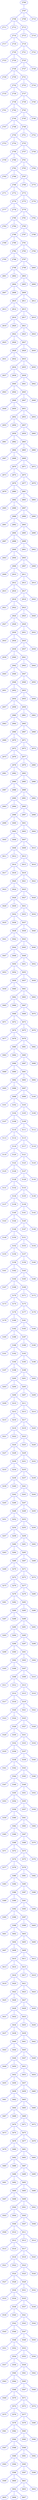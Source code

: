 strict graph "" {
	2706	[color=blue];
	2707	[color=blue];
	2706 -- 2707	[color=blue];
	2708	[color=blue];
	2707 -- 2708	[color=blue];
	2709	[color=blue];
	2707 -- 2709	[color=blue];
	2710	[color=blue];
	2707 -- 2710	[color=blue];
	2711	[color=blue];
	2708 -- 2711	[color=blue];
	2712	[color=blue];
	2708 -- 2712	[color=blue];
	2713	[color=blue];
	2708 -- 2713	[color=blue];
	2714	[color=blue];
	2713 -- 2714	[color=blue];
	2715	[color=blue];
	2713 -- 2715	[color=blue];
	2716	[color=blue];
	2713 -- 2716	[color=blue];
	2717	[color=blue];
	2714 -- 2717	[color=blue];
	2718	[color=blue];
	2714 -- 2718	[color=blue];
	2719	[color=blue];
	2714 -- 2719	[color=blue];
	2720	[color=blue];
	2719 -- 2720	[color=blue];
	2721	[color=blue];
	2719 -- 2721	[color=blue];
	2722	[color=blue];
	2719 -- 2722	[color=blue];
	2723	[color=blue];
	2720 -- 2723	[color=blue];
	2724	[color=blue];
	2720 -- 2724	[color=blue];
	2725	[color=blue];
	2720 -- 2725	[color=blue];
	2726	[color=blue];
	2725 -- 2726	[color=blue];
	2727	[color=blue];
	2725 -- 2727	[color=blue];
	2728	[color=blue];
	2725 -- 2728	[color=blue];
	2729	[color=blue];
	2726 -- 2729	[color=blue];
	2730	[color=blue];
	2726 -- 2730	[color=blue];
	2731	[color=blue];
	2726 -- 2731	[color=blue];
	2732	[color=blue];
	2731 -- 2732	[color=blue];
	2733	[color=blue];
	2731 -- 2733	[color=blue];
	2734	[color=blue];
	2731 -- 2734	[color=blue];
	2735	[color=blue];
	2732 -- 2735	[color=blue];
	2736	[color=blue];
	2732 -- 2736	[color=blue];
	2737	[color=blue];
	2732 -- 2737	[color=blue];
	2738	[color=blue];
	2737 -- 2738	[color=blue];
	2739	[color=blue];
	2737 -- 2739	[color=blue];
	2740	[color=blue];
	2737 -- 2740	[color=blue];
	2741	[color=blue];
	2738 -- 2741	[color=blue];
	2742	[color=blue];
	2738 -- 2742	[color=blue];
	2743	[color=blue];
	2738 -- 2743	[color=blue];
	2744	[color=blue];
	2743 -- 2744	[color=blue];
	2745	[color=blue];
	2743 -- 2745	[color=blue];
	2746	[color=blue];
	2743 -- 2746	[color=blue];
	2747	[color=blue];
	2744 -- 2747	[color=blue];
	2748	[color=blue];
	2744 -- 2748	[color=blue];
	2749	[color=blue];
	2744 -- 2749	[color=blue];
	2750	[color=blue];
	2749 -- 2750	[color=blue];
	2751	[color=blue];
	2749 -- 2751	[color=blue];
	2752	[color=blue];
	2749 -- 2752	[color=blue];
	2753	[color=blue];
	2750 -- 2753	[color=blue];
	2754	[color=blue];
	2750 -- 2754	[color=blue];
	2755	[color=blue];
	2750 -- 2755	[color=blue];
	2756	[color=blue];
	2755 -- 2756	[color=blue];
	2757	[color=blue];
	2755 -- 2757	[color=blue];
	2758	[color=blue];
	2755 -- 2758	[color=blue];
	2759	[color=blue];
	2756 -- 2759	[color=blue];
	2760	[color=blue];
	2756 -- 2760	[color=blue];
	2761	[color=blue];
	2756 -- 2761	[color=blue];
	2762	[color=blue];
	2761 -- 2762	[color=blue];
	2763	[color=blue];
	2761 -- 2763	[color=blue];
	2764	[color=blue];
	2761 -- 2764	[color=blue];
	2765	[color=blue];
	2762 -- 2765	[color=blue];
	2766	[color=blue];
	2762 -- 2766	[color=blue];
	2767	[color=blue];
	2762 -- 2767	[color=blue];
	2768	[color=blue];
	2767 -- 2768	[color=blue];
	2769	[color=blue];
	2767 -- 2769	[color=blue];
	2770	[color=blue];
	2767 -- 2770	[color=blue];
	2771	[color=blue];
	2768 -- 2771	[color=blue];
	2772	[color=blue];
	2768 -- 2772	[color=blue];
	2773	[color=blue];
	2768 -- 2773	[color=blue];
	2774	[color=blue];
	2773 -- 2774	[color=blue];
	2775	[color=blue];
	2773 -- 2775	[color=blue];
	2776	[color=blue];
	2773 -- 2776	[color=blue];
	2777	[color=blue];
	2774 -- 2777	[color=blue];
	2778	[color=blue];
	2774 -- 2778	[color=blue];
	2779	[color=blue];
	2774 -- 2779	[color=blue];
	2780	[color=blue];
	2779 -- 2780	[color=blue];
	2781	[color=blue];
	2779 -- 2781	[color=blue];
	2782	[color=blue];
	2779 -- 2782	[color=blue];
	2783	[color=blue];
	2780 -- 2783	[color=blue];
	2784	[color=blue];
	2780 -- 2784	[color=blue];
	2785	[color=blue];
	2780 -- 2785	[color=blue];
	2786	[color=blue];
	2785 -- 2786	[color=blue];
	2787	[color=blue];
	2785 -- 2787	[color=blue];
	2788	[color=blue];
	2785 -- 2788	[color=blue];
	2789	[color=blue];
	2786 -- 2789	[color=blue];
	2790	[color=blue];
	2786 -- 2790	[color=blue];
	2791	[color=blue];
	2786 -- 2791	[color=blue];
	2792	[color=blue];
	2791 -- 2792	[color=blue];
	2793	[color=blue];
	2791 -- 2793	[color=blue];
	2794	[color=blue];
	2791 -- 2794	[color=blue];
	2795	[color=blue];
	2792 -- 2795	[color=blue];
	2796	[color=blue];
	2792 -- 2796	[color=blue];
	2797	[color=blue];
	2792 -- 2797	[color=blue];
	2798	[color=blue];
	2797 -- 2798	[color=blue];
	2799	[color=blue];
	2797 -- 2799	[color=blue];
	2800	[color=blue];
	2797 -- 2800	[color=blue];
	2801	[color=blue];
	2798 -- 2801	[color=blue];
	2802	[color=blue];
	2798 -- 2802	[color=blue];
	2803	[color=blue];
	2798 -- 2803	[color=blue];
	2804	[color=blue];
	2803 -- 2804	[color=blue];
	2805	[color=blue];
	2803 -- 2805	[color=blue];
	2806	[color=blue];
	2803 -- 2806	[color=blue];
	2807	[color=blue];
	2804 -- 2807	[color=blue];
	2808	[color=blue];
	2804 -- 2808	[color=blue];
	2809	[color=blue];
	2804 -- 2809	[color=blue];
	2810	[color=blue];
	2809 -- 2810	[color=blue];
	2811	[color=blue];
	2809 -- 2811	[color=blue];
	2812	[color=blue];
	2809 -- 2812	[color=blue];
	2813	[color=blue];
	2810 -- 2813	[color=blue];
	2814	[color=blue];
	2810 -- 2814	[color=blue];
	2815	[color=blue];
	2810 -- 2815	[color=blue];
	2816	[color=blue];
	2815 -- 2816	[color=blue];
	2817	[color=blue];
	2815 -- 2817	[color=blue];
	2818	[color=blue];
	2815 -- 2818	[color=blue];
	2819	[color=blue];
	2816 -- 2819	[color=blue];
	2820	[color=blue];
	2816 -- 2820	[color=blue];
	2821	[color=blue];
	2816 -- 2821	[color=blue];
	2822	[color=blue];
	2821 -- 2822	[color=blue];
	2823	[color=blue];
	2821 -- 2823	[color=blue];
	2824	[color=blue];
	2821 -- 2824	[color=blue];
	2825	[color=blue];
	2822 -- 2825	[color=blue];
	2826	[color=blue];
	2822 -- 2826	[color=blue];
	2827	[color=blue];
	2822 -- 2827	[color=blue];
	2828	[color=blue];
	2827 -- 2828	[color=blue];
	2829	[color=blue];
	2827 -- 2829	[color=blue];
	2830	[color=blue];
	2827 -- 2830	[color=blue];
	2831	[color=blue];
	2828 -- 2831	[color=blue];
	2832	[color=blue];
	2828 -- 2832	[color=blue];
	2833	[color=blue];
	2828 -- 2833	[color=blue];
	2834	[color=blue];
	2833 -- 2834	[color=blue];
	2835	[color=blue];
	2833 -- 2835	[color=blue];
	2836	[color=blue];
	2833 -- 2836	[color=blue];
	2837	[color=blue];
	2834 -- 2837	[color=blue];
	2838	[color=blue];
	2834 -- 2838	[color=blue];
	2839	[color=blue];
	2834 -- 2839	[color=blue];
	2840	[color=blue];
	2839 -- 2840	[color=blue];
	2841	[color=blue];
	2839 -- 2841	[color=blue];
	2842	[color=blue];
	2839 -- 2842	[color=blue];
	2843	[color=blue];
	2840 -- 2843	[color=blue];
	2844	[color=blue];
	2840 -- 2844	[color=blue];
	2845	[color=blue];
	2840 -- 2845	[color=blue];
	2846	[color=blue];
	2845 -- 2846	[color=blue];
	2847	[color=blue];
	2845 -- 2847	[color=blue];
	2848	[color=blue];
	2845 -- 2848	[color=blue];
	2849	[color=blue];
	2846 -- 2849	[color=blue];
	2850	[color=blue];
	2846 -- 2850	[color=blue];
	2851	[color=blue];
	2846 -- 2851	[color=blue];
	2852	[color=blue];
	2851 -- 2852	[color=blue];
	2853	[color=blue];
	2851 -- 2853	[color=blue];
	2854	[color=blue];
	2851 -- 2854	[color=blue];
	2855	[color=blue];
	2852 -- 2855	[color=blue];
	2856	[color=blue];
	2852 -- 2856	[color=blue];
	2857	[color=blue];
	2852 -- 2857	[color=blue];
	2858	[color=blue];
	2857 -- 2858	[color=blue];
	2859	[color=blue];
	2857 -- 2859	[color=blue];
	2860	[color=blue];
	2857 -- 2860	[color=blue];
	2861	[color=blue];
	2858 -- 2861	[color=blue];
	2862	[color=blue];
	2858 -- 2862	[color=blue];
	2863	[color=blue];
	2858 -- 2863	[color=blue];
	2864	[color=blue];
	2863 -- 2864	[color=blue];
	2865	[color=blue];
	2863 -- 2865	[color=blue];
	2866	[color=blue];
	2863 -- 2866	[color=blue];
	2867	[color=blue];
	2864 -- 2867	[color=blue];
	2868	[color=blue];
	2864 -- 2868	[color=blue];
	2869	[color=blue];
	2864 -- 2869	[color=blue];
	2870	[color=blue];
	2869 -- 2870	[color=blue];
	2871	[color=blue];
	2869 -- 2871	[color=blue];
	2872	[color=blue];
	2869 -- 2872	[color=blue];
	2873	[color=blue];
	2870 -- 2873	[color=blue];
	2874	[color=blue];
	2870 -- 2874	[color=blue];
	2875	[color=blue];
	2870 -- 2875	[color=blue];
	2876	[color=blue];
	2875 -- 2876	[color=blue];
	2877	[color=blue];
	2875 -- 2877	[color=blue];
	2878	[color=blue];
	2875 -- 2878	[color=blue];
	2879	[color=blue];
	2876 -- 2879	[color=blue];
	2880	[color=blue];
	2876 -- 2880	[color=blue];
	2881	[color=blue];
	2876 -- 2881	[color=blue];
	2882	[color=blue];
	2881 -- 2882	[color=blue];
	2883	[color=blue];
	2881 -- 2883	[color=blue];
	2884	[color=blue];
	2881 -- 2884	[color=blue];
	2885	[color=blue];
	2882 -- 2885	[color=blue];
	2886	[color=blue];
	2882 -- 2886	[color=blue];
	2887	[color=blue];
	2882 -- 2887	[color=blue];
	2888	[color=blue];
	2887 -- 2888	[color=blue];
	2889	[color=blue];
	2887 -- 2889	[color=blue];
	2890	[color=blue];
	2887 -- 2890	[color=blue];
	2891	[color=blue];
	2888 -- 2891	[color=blue];
	2892	[color=blue];
	2888 -- 2892	[color=blue];
	2893	[color=blue];
	2888 -- 2893	[color=blue];
	2894	[color=blue];
	2893 -- 2894	[color=blue];
	2895	[color=blue];
	2893 -- 2895	[color=blue];
	2896	[color=blue];
	2893 -- 2896	[color=blue];
	2897	[color=blue];
	2894 -- 2897	[color=blue];
	2898	[color=blue];
	2894 -- 2898	[color=blue];
	2899	[color=blue];
	2894 -- 2899	[color=blue];
	2900	[color=blue];
	2899 -- 2900	[color=blue];
	2901	[color=blue];
	2899 -- 2901	[color=blue];
	2902	[color=blue];
	2899 -- 2902	[color=blue];
	2903	[color=blue];
	2900 -- 2903	[color=blue];
	2904	[color=blue];
	2900 -- 2904	[color=blue];
	2905	[color=blue];
	2900 -- 2905	[color=blue];
	2906	[color=blue];
	2905 -- 2906	[color=blue];
	2907	[color=blue];
	2905 -- 2907	[color=blue];
	2908	[color=blue];
	2905 -- 2908	[color=blue];
	2909	[color=blue];
	2906 -- 2909	[color=blue];
	2910	[color=blue];
	2906 -- 2910	[color=blue];
	2911	[color=blue];
	2906 -- 2911	[color=blue];
	2912	[color=blue];
	2911 -- 2912	[color=blue];
	2913	[color=blue];
	2911 -- 2913	[color=blue];
	2914	[color=blue];
	2911 -- 2914	[color=blue];
	2915	[color=blue];
	2912 -- 2915	[color=blue];
	2916	[color=blue];
	2912 -- 2916	[color=blue];
	2917	[color=blue];
	2912 -- 2917	[color=blue];
	2918	[color=blue];
	2917 -- 2918	[color=blue];
	2919	[color=blue];
	2917 -- 2919	[color=blue];
	2920	[color=blue];
	2917 -- 2920	[color=blue];
	2921	[color=blue];
	2918 -- 2921	[color=blue];
	2922	[color=blue];
	2918 -- 2922	[color=blue];
	2923	[color=blue];
	2918 -- 2923	[color=blue];
	2924	[color=blue];
	2923 -- 2924	[color=blue];
	2925	[color=blue];
	2923 -- 2925	[color=blue];
	2926	[color=blue];
	2923 -- 2926	[color=blue];
	2927	[color=blue];
	2924 -- 2927	[color=blue];
	2928	[color=blue];
	2924 -- 2928	[color=blue];
	2929	[color=blue];
	2924 -- 2929	[color=blue];
	2930	[color=blue];
	2929 -- 2930	[color=blue];
	2931	[color=blue];
	2929 -- 2931	[color=blue];
	2932	[color=blue];
	2929 -- 2932	[color=blue];
	2933	[color=blue];
	2930 -- 2933	[color=blue];
	2934	[color=blue];
	2930 -- 2934	[color=blue];
	2935	[color=blue];
	2930 -- 2935	[color=blue];
	2936	[color=blue];
	2935 -- 2936	[color=blue];
	2937	[color=blue];
	2935 -- 2937	[color=blue];
	2938	[color=blue];
	2935 -- 2938	[color=blue];
	2939	[color=blue];
	2936 -- 2939	[color=blue];
	2940	[color=blue];
	2936 -- 2940	[color=blue];
	2941	[color=blue];
	2936 -- 2941	[color=blue];
	2942	[color=blue];
	2941 -- 2942	[color=blue];
	2943	[color=blue];
	2941 -- 2943	[color=blue];
	2944	[color=blue];
	2941 -- 2944	[color=blue];
	2945	[color=blue];
	2942 -- 2945	[color=blue];
	2946	[color=blue];
	2942 -- 2946	[color=blue];
	2947	[color=blue];
	2942 -- 2947	[color=blue];
	2948	[color=blue];
	2947 -- 2948	[color=blue];
	2949	[color=blue];
	2947 -- 2949	[color=blue];
	2950	[color=blue];
	2947 -- 2950	[color=blue];
	2951	[color=blue];
	2948 -- 2951	[color=blue];
	2952	[color=blue];
	2948 -- 2952	[color=blue];
	2953	[color=blue];
	2948 -- 2953	[color=blue];
	2954	[color=blue];
	2953 -- 2954	[color=blue];
	2955	[color=blue];
	2953 -- 2955	[color=blue];
	2956	[color=blue];
	2953 -- 2956	[color=blue];
	2957	[color=blue];
	2954 -- 2957	[color=blue];
	2958	[color=blue];
	2954 -- 2958	[color=blue];
	2959	[color=blue];
	2954 -- 2959	[color=blue];
	2960	[color=blue];
	2959 -- 2960	[color=blue];
	2961	[color=blue];
	2959 -- 2961	[color=blue];
	2962	[color=blue];
	2959 -- 2962	[color=blue];
	2963	[color=blue];
	2960 -- 2963	[color=blue];
	2964	[color=blue];
	2960 -- 2964	[color=blue];
	2965	[color=blue];
	2960 -- 2965	[color=blue];
	2966	[color=blue];
	2965 -- 2966	[color=blue];
	2967	[color=blue];
	2965 -- 2967	[color=blue];
	2968	[color=blue];
	2965 -- 2968	[color=blue];
	2969	[color=blue];
	2966 -- 2969	[color=blue];
	2970	[color=blue];
	2966 -- 2970	[color=blue];
	2971	[color=blue];
	2966 -- 2971	[color=blue];
	2972	[color=blue];
	2971 -- 2972	[color=blue];
	2973	[color=blue];
	2971 -- 2973	[color=blue];
	2974	[color=blue];
	2971 -- 2974	[color=blue];
	2975	[color=blue];
	2972 -- 2975	[color=blue];
	2976	[color=blue];
	2972 -- 2976	[color=blue];
	2977	[color=blue];
	2972 -- 2977	[color=blue];
	2978	[color=blue];
	2977 -- 2978	[color=blue];
	2979	[color=blue];
	2977 -- 2979	[color=blue];
	2980	[color=blue];
	2977 -- 2980	[color=blue];
	2981	[color=blue];
	2978 -- 2981	[color=blue];
	2982	[color=blue];
	2978 -- 2982	[color=blue];
	2983	[color=blue];
	2978 -- 2983	[color=blue];
	2984	[color=blue];
	2983 -- 2984	[color=blue];
	2985	[color=blue];
	2983 -- 2985	[color=blue];
	2986	[color=blue];
	2983 -- 2986	[color=blue];
	2987	[color=blue];
	2984 -- 2987	[color=blue];
	2988	[color=blue];
	2984 -- 2988	[color=blue];
	2989	[color=blue];
	2984 -- 2989	[color=blue];
	2990	[color=blue];
	2989 -- 2990	[color=blue];
	2991	[color=blue];
	2989 -- 2991	[color=blue];
	2992	[color=blue];
	2989 -- 2992	[color=blue];
	2993	[color=blue];
	2990 -- 2993	[color=blue];
	2994	[color=blue];
	2990 -- 2994	[color=blue];
	2995	[color=blue];
	2990 -- 2995	[color=blue];
	2996	[color=blue];
	2995 -- 2996	[color=blue];
	2997	[color=blue];
	2995 -- 2997	[color=blue];
	2998	[color=blue];
	2995 -- 2998	[color=blue];
	2999	[color=blue];
	2996 -- 2999	[color=blue];
	3000	[color=blue];
	2996 -- 3000	[color=blue];
	3001	[color=blue];
	2996 -- 3001	[color=blue];
	3002	[color=blue];
	3001 -- 3002	[color=blue];
	3003	[color=blue];
	3001 -- 3003	[color=blue];
	3004	[color=blue];
	3001 -- 3004	[color=blue];
	3005	[color=blue];
	3002 -- 3005	[color=blue];
	3006	[color=blue];
	3002 -- 3006	[color=blue];
	3007	[color=blue];
	3002 -- 3007	[color=blue];
	3008	[color=blue];
	3007 -- 3008	[color=blue];
	3009	[color=blue];
	3007 -- 3009	[color=blue];
	3010	[color=blue];
	3007 -- 3010	[color=blue];
	3011	[color=blue];
	3008 -- 3011	[color=blue];
	3012	[color=blue];
	3008 -- 3012	[color=blue];
	3013	[color=blue];
	3008 -- 3013	[color=blue];
	3014	[color=blue];
	3013 -- 3014	[color=blue];
	3015	[color=blue];
	3013 -- 3015	[color=blue];
	3016	[color=blue];
	3013 -- 3016	[color=blue];
	3017	[color=blue];
	3014 -- 3017	[color=blue];
	3018	[color=blue];
	3014 -- 3018	[color=blue];
	3019	[color=blue];
	3014 -- 3019	[color=blue];
	3020	[color=blue];
	3019 -- 3020	[color=blue];
	3021	[color=blue];
	3019 -- 3021	[color=blue];
	3022	[color=blue];
	3019 -- 3022	[color=blue];
	3023	[color=blue];
	3020 -- 3023	[color=blue];
	3024	[color=blue];
	3020 -- 3024	[color=blue];
	3025	[color=blue];
	3020 -- 3025	[color=blue];
	3026	[color=blue];
	3025 -- 3026	[color=blue];
	3027	[color=blue];
	3025 -- 3027	[color=blue];
	3028	[color=blue];
	3025 -- 3028	[color=blue];
	3029	[color=blue];
	3026 -- 3029	[color=blue];
	3030	[color=blue];
	3026 -- 3030	[color=blue];
	3031	[color=blue];
	3026 -- 3031	[color=blue];
	3032	[color=blue];
	3031 -- 3032	[color=blue];
	3033	[color=blue];
	3031 -- 3033	[color=blue];
	3034	[color=blue];
	3031 -- 3034	[color=blue];
	3035	[color=blue];
	3032 -- 3035	[color=blue];
	3036	[color=blue];
	3032 -- 3036	[color=blue];
	3037	[color=blue];
	3032 -- 3037	[color=blue];
	3038	[color=blue];
	3037 -- 3038	[color=blue];
	3039	[color=blue];
	3037 -- 3039	[color=blue];
	3040	[color=blue];
	3037 -- 3040	[color=blue];
	3041	[color=blue];
	3038 -- 3041	[color=blue];
	3042	[color=blue];
	3038 -- 3042	[color=blue];
	3043	[color=blue];
	3038 -- 3043	[color=blue];
	3044	[color=blue];
	3043 -- 3044	[color=blue];
	3045	[color=blue];
	3043 -- 3045	[color=blue];
	3046	[color=blue];
	3043 -- 3046	[color=blue];
	3047	[color=blue];
	3044 -- 3047	[color=blue];
	3048	[color=blue];
	3044 -- 3048	[color=blue];
	3049	[color=blue];
	3044 -- 3049	[color=blue];
	3050	[color=blue];
	3049 -- 3050	[color=blue];
	3051	[color=blue];
	3049 -- 3051	[color=blue];
	3052	[color=blue];
	3049 -- 3052	[color=blue];
	3053	[color=blue];
	3050 -- 3053	[color=blue];
	3054	[color=blue];
	3050 -- 3054	[color=blue];
	3055	[color=blue];
	3050 -- 3055	[color=blue];
	3056	[color=blue];
	3055 -- 3056	[color=blue];
	3057	[color=blue];
	3055 -- 3057	[color=blue];
	3058	[color=blue];
	3055 -- 3058	[color=blue];
	3059	[color=blue];
	3056 -- 3059	[color=blue];
	3060	[color=blue];
	3056 -- 3060	[color=blue];
	3061	[color=blue];
	3056 -- 3061	[color=blue];
	3062	[color=blue];
	3061 -- 3062	[color=blue];
	3063	[color=blue];
	3061 -- 3063	[color=blue];
	3064	[color=blue];
	3061 -- 3064	[color=blue];
	3065	[color=blue];
	3062 -- 3065	[color=blue];
	3066	[color=blue];
	3062 -- 3066	[color=blue];
	3067	[color=blue];
	3062 -- 3067	[color=blue];
	3068	[color=blue];
	3067 -- 3068	[color=blue];
	3069	[color=blue];
	3067 -- 3069	[color=blue];
	3070	[color=blue];
	3067 -- 3070	[color=blue];
	3071	[color=blue];
	3068 -- 3071	[color=blue];
	3072	[color=blue];
	3068 -- 3072	[color=blue];
	3073	[color=blue];
	3068 -- 3073	[color=blue];
	3074	[color=blue];
	3073 -- 3074	[color=blue];
	3075	[color=blue];
	3073 -- 3075	[color=blue];
	3076	[color=blue];
	3073 -- 3076	[color=blue];
	3077	[color=blue];
	3074 -- 3077	[color=blue];
	3078	[color=blue];
	3074 -- 3078	[color=blue];
	3079	[color=blue];
	3074 -- 3079	[color=blue];
	3080	[color=blue];
	3079 -- 3080	[color=blue];
	3081	[color=blue];
	3079 -- 3081	[color=blue];
	3082	[color=blue];
	3079 -- 3082	[color=blue];
	3083	[color=blue];
	3080 -- 3083	[color=blue];
	3084	[color=blue];
	3080 -- 3084	[color=blue];
	3085	[color=blue];
	3080 -- 3085	[color=blue];
	3086	[color=blue];
	3085 -- 3086	[color=blue];
	3087	[color=blue];
	3085 -- 3087	[color=blue];
	3088	[color=blue];
	3085 -- 3088	[color=blue];
	3089	[color=blue];
	3086 -- 3089	[color=blue];
	3090	[color=blue];
	3086 -- 3090	[color=blue];
	3091	[color=blue];
	3086 -- 3091	[color=blue];
	3092	[color=blue];
	3091 -- 3092	[color=blue];
	3093	[color=blue];
	3091 -- 3093	[color=blue];
	3094	[color=blue];
	3091 -- 3094	[color=blue];
	3095	[color=blue];
	3092 -- 3095	[color=blue];
	3096	[color=blue];
	3092 -- 3096	[color=blue];
	3097	[color=blue];
	3092 -- 3097	[color=blue];
	3098	[color=blue];
	3097 -- 3098	[color=blue];
	3099	[color=blue];
	3097 -- 3099	[color=blue];
	3100	[color=blue];
	3097 -- 3100	[color=blue];
	3101	[color=blue];
	3098 -- 3101	[color=blue];
	3102	[color=blue];
	3098 -- 3102	[color=blue];
	3103	[color=blue];
	3098 -- 3103	[color=blue];
	3104	[color=blue];
	3103 -- 3104	[color=blue];
	3105	[color=blue];
	3103 -- 3105	[color=blue];
	3106	[color=blue];
	3103 -- 3106	[color=blue];
	3107	[color=blue];
	3104 -- 3107	[color=blue];
	3108	[color=blue];
	3104 -- 3108	[color=blue];
	3109	[color=blue];
	3104 -- 3109	[color=blue];
	3110	[color=blue];
	3109 -- 3110	[color=blue];
	3111	[color=blue];
	3109 -- 3111	[color=blue];
	3112	[color=blue];
	3109 -- 3112	[color=blue];
	3113	[color=blue];
	3110 -- 3113	[color=blue];
	3114	[color=blue];
	3110 -- 3114	[color=blue];
	3115	[color=blue];
	3110 -- 3115	[color=blue];
	3116	[color=blue];
	3115 -- 3116	[color=blue];
	3117	[color=blue];
	3115 -- 3117	[color=blue];
	3118	[color=blue];
	3115 -- 3118	[color=blue];
	3119	[color=blue];
	3116 -- 3119	[color=blue];
	3120	[color=blue];
	3116 -- 3120	[color=blue];
	3121	[color=blue];
	3116 -- 3121	[color=blue];
	3122	[color=blue];
	3121 -- 3122	[color=blue];
	3123	[color=blue];
	3121 -- 3123	[color=blue];
	3124	[color=blue];
	3121 -- 3124	[color=blue];
	3125	[color=blue];
	3122 -- 3125	[color=blue];
	3126	[color=blue];
	3122 -- 3126	[color=blue];
	3127	[color=blue];
	3122 -- 3127	[color=blue];
	3128	[color=blue];
	3127 -- 3128	[color=blue];
	3129	[color=blue];
	3127 -- 3129	[color=blue];
	3130	[color=blue];
	3127 -- 3130	[color=blue];
	3131	[color=blue];
	3128 -- 3131	[color=blue];
	3132	[color=blue];
	3128 -- 3132	[color=blue];
	3133	[color=blue];
	3128 -- 3133	[color=blue];
	3134	[color=blue];
	3133 -- 3134	[color=blue];
	3135	[color=blue];
	3133 -- 3135	[color=blue];
	3136	[color=blue];
	3133 -- 3136	[color=blue];
	3137	[color=blue];
	3134 -- 3137	[color=blue];
	3138	[color=blue];
	3134 -- 3138	[color=blue];
	3139	[color=blue];
	3134 -- 3139	[color=blue];
	3140	[color=blue];
	3139 -- 3140	[color=blue];
	3141	[color=blue];
	3139 -- 3141	[color=blue];
	3142	[color=blue];
	3139 -- 3142	[color=blue];
	3143	[color=blue];
	3140 -- 3143	[color=blue];
	3144	[color=blue];
	3140 -- 3144	[color=blue];
	3145	[color=blue];
	3140 -- 3145	[color=blue];
	3146	[color=blue];
	3145 -- 3146	[color=blue];
	3147	[color=blue];
	3145 -- 3147	[color=blue];
	3148	[color=blue];
	3145 -- 3148	[color=blue];
	3149	[color=blue];
	3146 -- 3149	[color=blue];
	3150	[color=blue];
	3146 -- 3150	[color=blue];
	3151	[color=blue];
	3146 -- 3151	[color=blue];
	3152	[color=blue];
	3151 -- 3152	[color=blue];
	3153	[color=blue];
	3151 -- 3153	[color=blue];
	3154	[color=blue];
	3151 -- 3154	[color=blue];
	3155	[color=blue];
	3152 -- 3155	[color=blue];
	3156	[color=blue];
	3152 -- 3156	[color=blue];
	3157	[color=blue];
	3152 -- 3157	[color=blue];
	3158	[color=blue];
	3157 -- 3158	[color=blue];
	3159	[color=blue];
	3157 -- 3159	[color=blue];
	3160	[color=blue];
	3157 -- 3160	[color=blue];
	3161	[color=blue];
	3158 -- 3161	[color=blue];
	3162	[color=blue];
	3158 -- 3162	[color=blue];
	3163	[color=blue];
	3158 -- 3163	[color=blue];
	3164	[color=blue];
	3163 -- 3164	[color=blue];
	3165	[color=blue];
	3163 -- 3165	[color=blue];
	3166	[color=blue];
	3163 -- 3166	[color=blue];
	3167	[color=blue];
	3164 -- 3167	[color=blue];
	3168	[color=blue];
	3164 -- 3168	[color=blue];
	3169	[color=blue];
	3164 -- 3169	[color=blue];
	3170	[color=blue];
	3169 -- 3170	[color=blue];
	3171	[color=blue];
	3169 -- 3171	[color=blue];
	3172	[color=blue];
	3169 -- 3172	[color=blue];
	3173	[color=blue];
	3170 -- 3173	[color=blue];
	3174	[color=blue];
	3170 -- 3174	[color=blue];
	3175	[color=blue];
	3170 -- 3175	[color=blue];
	3176	[color=blue];
	3175 -- 3176	[color=blue];
	3177	[color=blue];
	3175 -- 3177	[color=blue];
	3178	[color=blue];
	3175 -- 3178	[color=blue];
	3179	[color=blue];
	3176 -- 3179	[color=blue];
	3180	[color=blue];
	3176 -- 3180	[color=blue];
	3181	[color=blue];
	3176 -- 3181	[color=blue];
	3182	[color=blue];
	3181 -- 3182	[color=blue];
	3183	[color=blue];
	3181 -- 3183	[color=blue];
	3184	[color=blue];
	3181 -- 3184	[color=blue];
	3185	[color=blue];
	3182 -- 3185	[color=blue];
	3186	[color=blue];
	3182 -- 3186	[color=blue];
	3187	[color=blue];
	3182 -- 3187	[color=blue];
	3188	[color=blue];
	3187 -- 3188	[color=blue];
	3189	[color=blue];
	3187 -- 3189	[color=blue];
	3190	[color=blue];
	3187 -- 3190	[color=blue];
	3191	[color=blue];
	3188 -- 3191	[color=blue];
	3192	[color=blue];
	3188 -- 3192	[color=blue];
	3193	[color=blue];
	3188 -- 3193	[color=blue];
	3194	[color=blue];
	3193 -- 3194	[color=blue];
	3195	[color=blue];
	3193 -- 3195	[color=blue];
	3196	[color=blue];
	3193 -- 3196	[color=blue];
	3197	[color=blue];
	3194 -- 3197	[color=blue];
	3198	[color=blue];
	3194 -- 3198	[color=blue];
	3199	[color=blue];
	3194 -- 3199	[color=blue];
	3200	[color=blue];
	3199 -- 3200	[color=blue];
	3201	[color=blue];
	3199 -- 3201	[color=blue];
	3202	[color=blue];
	3199 -- 3202	[color=blue];
	3203	[color=blue];
	3200 -- 3203	[color=blue];
	3204	[color=blue];
	3200 -- 3204	[color=blue];
	3205	[color=blue];
	3200 -- 3205	[color=blue];
	3206	[color=blue];
	3205 -- 3206	[color=blue];
	3207	[color=blue];
	3205 -- 3207	[color=blue];
	3208	[color=blue];
	3205 -- 3208	[color=blue];
	3209	[color=blue];
	3206 -- 3209	[color=blue];
	3210	[color=blue];
	3206 -- 3210	[color=blue];
	3211	[color=blue];
	3206 -- 3211	[color=blue];
	3212	[color=blue];
	3211 -- 3212	[color=blue];
	3213	[color=blue];
	3211 -- 3213	[color=blue];
	3214	[color=blue];
	3211 -- 3214	[color=blue];
	3215	[color=blue];
	3212 -- 3215	[color=blue];
	3216	[color=blue];
	3212 -- 3216	[color=blue];
	3217	[color=blue];
	3212 -- 3217	[color=blue];
	3218	[color=blue];
	3217 -- 3218	[color=blue];
	3219	[color=blue];
	3217 -- 3219	[color=blue];
	3220	[color=blue];
	3217 -- 3220	[color=blue];
	3221	[color=blue];
	3218 -- 3221	[color=blue];
	3222	[color=blue];
	3218 -- 3222	[color=blue];
	3223	[color=blue];
	3218 -- 3223	[color=blue];
	3224	[color=blue];
	3223 -- 3224	[color=blue];
	3225	[color=blue];
	3223 -- 3225	[color=blue];
	3226	[color=blue];
	3223 -- 3226	[color=blue];
	3227	[color=blue];
	3224 -- 3227	[color=blue];
	3228	[color=blue];
	3224 -- 3228	[color=blue];
	3229	[color=blue];
	3224 -- 3229	[color=blue];
	3230	[color=blue];
	3229 -- 3230	[color=blue];
	3231	[color=blue];
	3229 -- 3231	[color=blue];
	3232	[color=blue];
	3229 -- 3232	[color=blue];
	3233	[color=blue];
	3230 -- 3233	[color=blue];
	3234	[color=blue];
	3230 -- 3234	[color=blue];
	3235	[color=blue];
	3230 -- 3235	[color=blue];
	3236	[color=blue];
	3235 -- 3236	[color=blue];
	3237	[color=blue];
	3235 -- 3237	[color=blue];
	3238	[color=blue];
	3235 -- 3238	[color=blue];
	3239	[color=blue];
	3236 -- 3239	[color=blue];
	3240	[color=blue];
	3236 -- 3240	[color=blue];
	3241	[color=blue];
	3236 -- 3241	[color=blue];
	3242	[color=blue];
	3241 -- 3242	[color=blue];
	3243	[color=blue];
	3241 -- 3243	[color=blue];
	3244	[color=blue];
	3241 -- 3244	[color=blue];
	3245	[color=blue];
	3242 -- 3245	[color=blue];
	3246	[color=blue];
	3242 -- 3246	[color=blue];
	3247	[color=blue];
	3242 -- 3247	[color=blue];
	3248	[color=blue];
	3247 -- 3248	[color=blue];
	3249	[color=blue];
	3247 -- 3249	[color=blue];
	3250	[color=blue];
	3247 -- 3250	[color=blue];
	3251	[color=blue];
	3248 -- 3251	[color=blue];
	3252	[color=blue];
	3248 -- 3252	[color=blue];
	3253	[color=blue];
	3248 -- 3253	[color=blue];
	3254	[color=blue];
	3253 -- 3254	[color=blue];
	3255	[color=blue];
	3253 -- 3255	[color=blue];
	3256	[color=blue];
	3253 -- 3256	[color=blue];
	3257	[color=blue];
	3254 -- 3257	[color=blue];
	3258	[color=blue];
	3254 -- 3258	[color=blue];
	3259	[color=blue];
	3254 -- 3259	[color=blue];
	3260	[color=blue];
	3259 -- 3260	[color=blue];
	3261	[color=blue];
	3259 -- 3261	[color=blue];
	3262	[color=blue];
	3259 -- 3262	[color=blue];
	3263	[color=blue];
	3260 -- 3263	[color=blue];
	3264	[color=blue];
	3260 -- 3264	[color=blue];
	3265	[color=blue];
	3260 -- 3265	[color=blue];
	3266	[color=blue];
	3265 -- 3266	[color=blue];
	3267	[color=blue];
	3265 -- 3267	[color=blue];
	3268	[color=blue];
	3265 -- 3268	[color=blue];
	3269	[color=blue];
	3266 -- 3269	[color=blue];
	3270	[color=blue];
	3266 -- 3270	[color=blue];
	3271	[color=blue];
	3266 -- 3271	[color=blue];
	3272	[color=blue];
	3271 -- 3272	[color=blue];
	3273	[color=blue];
	3271 -- 3273	[color=blue];
	3274	[color=blue];
	3271 -- 3274	[color=blue];
	3275	[color=blue];
	3272 -- 3275	[color=blue];
	3276	[color=blue];
	3272 -- 3276	[color=blue];
	3277	[color=blue];
	3272 -- 3277	[color=blue];
	3278	[color=blue];
	3277 -- 3278	[color=blue];
	3279	[color=blue];
	3277 -- 3279	[color=blue];
	3280	[color=blue];
	3277 -- 3280	[color=blue];
	3281	[color=blue];
	3278 -- 3281	[color=blue];
	3282	[color=blue];
	3278 -- 3282	[color=blue];
	3283	[color=blue];
	3278 -- 3283	[color=blue];
	3284	[color=blue];
	3283 -- 3284	[color=blue];
	3285	[color=blue];
	3283 -- 3285	[color=blue];
	3286	[color=blue];
	3283 -- 3286	[color=blue];
	3287	[color=blue];
	3284 -- 3287	[color=blue];
	3288	[color=blue];
	3284 -- 3288	[color=blue];
	3289	[color=blue];
	3284 -- 3289	[color=blue];
	3290	[color=blue];
	3289 -- 3290	[color=blue];
	3291	[color=blue];
	3289 -- 3291	[color=blue];
	3292	[color=blue];
	3289 -- 3292	[color=blue];
	3293	[color=blue];
	3290 -- 3293	[color=blue];
	3294	[color=blue];
	3290 -- 3294	[color=blue];
	3295	[color=blue];
	3290 -- 3295	[color=blue];
	3296	[color=blue];
	3295 -- 3296	[color=blue];
	3297	[color=blue];
	3295 -- 3297	[color=blue];
	3298	[color=blue];
	3295 -- 3298	[color=blue];
	3299	[color=blue];
	3296 -- 3299	[color=blue];
	3300	[color=blue];
	3296 -- 3300	[color=blue];
	3301	[color=blue];
	3296 -- 3301	[color=blue];
	3302	[color=blue];
	3301 -- 3302	[color=blue];
	3303	[color=blue];
	3301 -- 3303	[color=blue];
	3304	[color=blue];
	3301 -- 3304	[color=blue];
	3305	[color=blue];
	3302 -- 3305	[color=blue];
	3306	[color=blue];
	3302 -- 3306	[color=blue];
	3307	[color=blue];
	3302 -- 3307	[color=blue];
	3308	[color=blue];
	3307 -- 3308	[color=blue];
	3309	[color=blue];
	3307 -- 3309	[color=blue];
	3310	[color=blue];
	3307 -- 3310	[color=blue];
	3311	[color=blue];
	3308 -- 3311	[color=blue];
	3312	[color=blue];
	3308 -- 3312	[color=blue];
	3313	[color=blue];
	3308 -- 3313	[color=blue];
	3314	[color=blue];
	3313 -- 3314	[color=blue];
	3315	[color=blue];
	3313 -- 3315	[color=blue];
	3316	[color=blue];
	3313 -- 3316	[color=blue];
	3317	[color=blue];
	3314 -- 3317	[color=blue];
	3318	[color=blue];
	3314 -- 3318	[color=blue];
	3319	[color=blue];
	3314 -- 3319	[color=blue];
	3320	[color=blue];
	3319 -- 3320	[color=blue];
	3321	[color=blue];
	3319 -- 3321	[color=blue];
	3322	[color=blue];
	3319 -- 3322	[color=blue];
	3323	[color=blue];
	3320 -- 3323	[color=blue];
	3324	[color=blue];
	3320 -- 3324	[color=blue];
	3325	[color=blue];
	3320 -- 3325	[color=blue];
	3326	[color=blue];
	3325 -- 3326	[color=blue];
	3327	[color=blue];
	3325 -- 3327	[color=blue];
	3328	[color=blue];
	3325 -- 3328	[color=blue];
	3329	[color=blue];
	3326 -- 3329	[color=blue];
	3330	[color=blue];
	3326 -- 3330	[color=blue];
	3331	[color=blue];
	3326 -- 3331	[color=blue];
	3332	[color=blue];
	3331 -- 3332	[color=blue];
	3333	[color=blue];
	3331 -- 3333	[color=blue];
	3334	[color=blue];
	3331 -- 3334	[color=blue];
	3335	[color=blue];
	3332 -- 3335	[color=blue];
	3336	[color=blue];
	3332 -- 3336	[color=blue];
	3337	[color=blue];
	3332 -- 3337	[color=blue];
	3338	[color=blue];
	3337 -- 3338	[color=blue];
	3339	[color=blue];
	3337 -- 3339	[color=blue];
	3340	[color=blue];
	3337 -- 3340	[color=blue];
	3341	[color=blue];
	3338 -- 3341	[color=blue];
	3342	[color=blue];
	3338 -- 3342	[color=blue];
	3343	[color=blue];
	3338 -- 3343	[color=blue];
	3344	[color=blue];
	3343 -- 3344	[color=blue];
	3345	[color=blue];
	3343 -- 3345	[color=blue];
	3346	[color=blue];
	3343 -- 3346	[color=blue];
	3347	[color=blue];
	3344 -- 3347	[color=blue];
	3348	[color=blue];
	3344 -- 3348	[color=blue];
	3349	[color=blue];
	3344 -- 3349	[color=blue];
	3350	[color=blue];
	3349 -- 3350	[color=blue];
	3351	[color=blue];
	3349 -- 3351	[color=blue];
	3352	[color=blue];
	3349 -- 3352	[color=blue];
	3353	[color=blue];
	3350 -- 3353	[color=blue];
	3354	[color=blue];
	3350 -- 3354	[color=blue];
	3355	[color=blue];
	3350 -- 3355	[color=blue];
	3356	[color=blue];
	3355 -- 3356	[color=blue];
	3357	[color=blue];
	3355 -- 3357	[color=blue];
	3358	[color=blue];
	3355 -- 3358	[color=blue];
	3359	[color=blue];
	3356 -- 3359	[color=blue];
	3360	[color=blue];
	3356 -- 3360	[color=blue];
	3361	[color=blue];
	3356 -- 3361	[color=blue];
	3362	[color=blue];
	3361 -- 3362	[color=blue];
	3363	[color=blue];
	3361 -- 3363	[color=blue];
	3364	[color=blue];
	3361 -- 3364	[color=blue];
	3365	[color=blue];
	3362 -- 3365	[color=blue];
	3366	[color=blue];
	3362 -- 3366	[color=blue];
	3367	[color=blue];
	3362 -- 3367	[color=blue];
	3368	[color=blue];
	3367 -- 3368	[color=blue];
	3369	[color=blue];
	3367 -- 3369	[color=blue];
	3370	[color=blue];
	3367 -- 3370	[color=blue];
	3371	[color=blue];
	3368 -- 3371	[color=blue];
	3372	[color=blue];
	3368 -- 3372	[color=blue];
	3373	[color=blue];
	3368 -- 3373	[color=blue];
	3374	[color=blue];
	3373 -- 3374	[color=blue];
	3375	[color=blue];
	3373 -- 3375	[color=blue];
	3376	[color=blue];
	3373 -- 3376	[color=blue];
	3377	[color=blue];
	3374 -- 3377	[color=blue];
	3378	[color=blue];
	3374 -- 3378	[color=blue];
	3379	[color=blue];
	3374 -- 3379	[color=blue];
	3380	[color=blue];
	3379 -- 3380	[color=blue];
	3381	[color=blue];
	3379 -- 3381	[color=blue];
	3382	[color=blue];
	3379 -- 3382	[color=blue];
	3383	[color=blue];
	3380 -- 3383	[color=blue];
	3384	[color=blue];
	3380 -- 3384	[color=blue];
	3385	[color=blue];
	3380 -- 3385	[color=blue];
	3386	[color=blue];
	3385 -- 3386	[color=blue];
	3387	[color=blue];
	3385 -- 3387	[color=blue];
	3388	[color=blue];
	3385 -- 3388	[color=blue];
	3389	[color=blue];
	3386 -- 3389	[color=blue];
	3390	[color=blue];
	3386 -- 3390	[color=blue];
	3391	[color=blue];
	3386 -- 3391	[color=blue];
	3392	[color=blue];
	3391 -- 3392	[color=blue];
	3393	[color=blue];
	3391 -- 3393	[color=blue];
	3394	[color=blue];
	3391 -- 3394	[color=blue];
	3395	[color=blue];
	3392 -- 3395	[color=blue];
	3396	[color=blue];
	3392 -- 3396	[color=blue];
	3397	[color=blue];
	3392 -- 3397	[color=blue];
	3398	[color=blue];
	3397 -- 3398	[color=blue];
	3399	[color=blue];
	3397 -- 3399	[color=blue];
	3400	[color=blue];
	3397 -- 3400	[color=blue];
	3401	[color=blue];
	3398 -- 3401	[color=blue];
	3402	[color=blue];
	3398 -- 3402	[color=blue];
	3403	[color=blue];
	3398 -- 3403	[color=blue];
	3404	[color=blue];
	3403 -- 3404	[color=blue];
	3405	[color=blue];
	3403 -- 3405	[color=blue];
	3406	[color=blue];
	3403 -- 3406	[color=blue];
	3407	[color=blue];
	3404 -- 3407	[color=blue];
	3408	[color=blue];
	3404 -- 3408	[color=blue];
	3409	[color=blue];
	3404 -- 3409	[color=blue];
	3410	[color=blue];
	3409 -- 3410	[color=blue];
	3411	[color=blue];
	3409 -- 3411	[color=blue];
	3412	[color=blue];
	3409 -- 3412	[color=blue];
	3413	[color=blue];
	3410 -- 3413	[color=blue];
	3414	[color=blue];
	3410 -- 3414	[color=blue];
	3415	[color=blue];
	3410 -- 3415	[color=blue];
	3416	[color=blue];
	3415 -- 3416	[color=blue];
	3417	[color=blue];
	3415 -- 3417	[color=blue];
	3418	[color=blue];
	3415 -- 3418	[color=blue];
	3419	[color=blue];
	3416 -- 3419	[color=blue];
	3420	[color=blue];
	3416 -- 3420	[color=blue];
	3421	[color=blue];
	3416 -- 3421	[color=blue];
	3422	[color=blue];
	3421 -- 3422	[color=blue];
	3423	[color=blue];
	3421 -- 3423	[color=blue];
	3424	[color=blue];
	3421 -- 3424	[color=blue];
	3425	[color=blue];
	3422 -- 3425	[color=blue];
	3426	[color=blue];
	3422 -- 3426	[color=blue];
	3427	[color=blue];
	3422 -- 3427	[color=blue];
	3428	[color=blue];
	3427 -- 3428	[color=blue];
	3429	[color=blue];
	3427 -- 3429	[color=blue];
	3430	[color=blue];
	3427 -- 3430	[color=blue];
	3431	[color=blue];
	3428 -- 3431	[color=blue];
	3432	[color=blue];
	3428 -- 3432	[color=blue];
	3433	[color=blue];
	3428 -- 3433	[color=blue];
	3434	[color=blue];
	3433 -- 3434	[color=blue];
	3435	[color=blue];
	3433 -- 3435	[color=blue];
	3436	[color=blue];
	3433 -- 3436	[color=blue];
	3437	[color=blue];
	3434 -- 3437	[color=blue];
	3438	[color=blue];
	3434 -- 3438	[color=blue];
	3439	[color=blue];
	3434 -- 3439	[color=blue];
	3440	[color=blue];
	3439 -- 3440	[color=blue];
	3441	[color=blue];
	3439 -- 3441	[color=blue];
	3442	[color=blue];
	3439 -- 3442	[color=blue];
	3443	[color=blue];
	3440 -- 3443	[color=blue];
	3444	[color=blue];
	3440 -- 3444	[color=blue];
	3445	[color=blue];
	3440 -- 3445	[color=blue];
	3446	[color=blue];
	3445 -- 3446	[color=blue];
	3447	[color=blue];
	3445 -- 3447	[color=blue];
	3448	[color=blue];
	3445 -- 3448	[color=blue];
	3449	[color=blue];
	3446 -- 3449	[color=blue];
	3450	[color=blue];
	3446 -- 3450	[color=blue];
	3451	[color=blue];
	3446 -- 3451	[color=blue];
	3452	[color=blue];
	3451 -- 3452	[color=blue];
	3453	[color=blue];
	3451 -- 3453	[color=blue];
	3454	[color=blue];
	3451 -- 3454	[color=blue];
	3455	[color=blue];
	3452 -- 3455	[color=blue];
	3456	[color=blue];
	3452 -- 3456	[color=blue];
	3457	[color=blue];
	3452 -- 3457	[color=blue];
	3458	[color=blue];
	3457 -- 3458	[color=blue];
	3459	[color=blue];
	3457 -- 3459	[color=blue];
	3460	[color=blue];
	3457 -- 3460	[color=blue];
	3461	[color=blue];
	3458 -- 3461	[color=blue];
	3462	[color=blue];
	3458 -- 3462	[color=blue];
	3463	[color=blue];
	3458 -- 3463	[color=blue];
	3464	[color=blue];
	3463 -- 3464	[color=blue];
	3465	[color=blue];
	3463 -- 3465	[color=blue];
	3466	[color=blue];
	3463 -- 3466	[color=blue];
	3467	[color=blue];
	3464 -- 3467	[color=blue];
	3468	[color=blue];
	3464 -- 3468	[color=blue];
	3469	[color=blue];
	3464 -- 3469	[color=blue];
	3470	[color=blue];
	3469 -- 3470	[color=blue];
	3471	[color=blue];
	3469 -- 3471	[color=blue];
	3472	[color=blue];
	3469 -- 3472	[color=blue];
	3473	[color=blue];
	3470 -- 3473	[color=blue];
	3474	[color=blue];
	3470 -- 3474	[color=blue];
	3475	[color=blue];
	3470 -- 3475	[color=blue];
	3476	[color=blue];
	3475 -- 3476	[color=blue];
	3477	[color=blue];
	3475 -- 3477	[color=blue];
	3478	[color=blue];
	3475 -- 3478	[color=blue];
	3479	[color=blue];
	3476 -- 3479	[color=blue];
	3480	[color=blue];
	3476 -- 3480	[color=blue];
	3481	[color=blue];
	3476 -- 3481	[color=blue];
	3482	[color=blue];
	3481 -- 3482	[color=blue];
	3483	[color=blue];
	3481 -- 3483	[color=blue];
	3484	[color=blue];
	3481 -- 3484	[color=blue];
	3485	[color=blue];
	3482 -- 3485	[color=blue];
	3486	[color=blue];
	3482 -- 3486	[color=blue];
	3487	[color=blue];
	3482 -- 3487	[color=blue];
	3488	[color=blue];
	3487 -- 3488	[color=blue];
	3489	[color=blue];
	3487 -- 3489	[color=blue];
	3490	[color=blue];
	3487 -- 3490	[color=blue];
	3491	[color=blue];
	3488 -- 3491	[color=blue];
	3492	[color=blue];
	3488 -- 3492	[color=blue];
	3493	[color=blue];
	3488 -- 3493	[color=blue];
	3494	[color=blue];
	3493 -- 3494	[color=blue];
	3495	[color=blue];
	3493 -- 3495	[color=blue];
	3496	[color=blue];
	3493 -- 3496	[color=blue];
	3497	[color=blue];
	3494 -- 3497	[color=blue];
	3498	[color=blue];
	3494 -- 3498	[color=blue];
	3499	[color=blue];
	3494 -- 3499	[color=blue];
	3500	[color=blue];
	3499 -- 3500	[color=blue];
	3501	[color=blue];
	3499 -- 3501	[color=blue];
	3502	[color=blue];
	3499 -- 3502	[color=blue];
	3503	[color=blue];
	3500 -- 3503	[color=blue];
	3504	[color=blue];
	3500 -- 3504	[color=blue];
	3505	[color=blue];
	3500 -- 3505	[color=blue];
	3506	[color=blue];
	3505 -- 3506	[color=blue];
	3507	[color=blue];
	3505 -- 3507	[color=blue];
	3508	[color=blue];
	3505 -- 3508	[color=blue];
	3509	[color=blue];
	3506 -- 3509	[color=blue];
	3510	[color=blue];
	3506 -- 3510	[color=blue];
	3511	[color=blue];
	3506 -- 3511	[color=blue];
	3512	[color=blue];
	3511 -- 3512	[color=blue];
	3513	[color=blue];
	3511 -- 3513	[color=blue];
	3514	[color=blue];
	3511 -- 3514	[color=blue];
	3515	[color=blue];
	3512 -- 3515	[color=blue];
	3516	[color=blue];
	3512 -- 3516	[color=blue];
	3517	[color=blue];
	3512 -- 3517	[color=blue];
	3518	[color=blue];
	3517 -- 3518	[color=blue];
	3519	[color=blue];
	3517 -- 3519	[color=blue];
	3520	[color=blue];
	3517 -- 3520	[color=blue];
	3521	[color=blue];
	3518 -- 3521	[color=blue];
	3522	[color=blue];
	3518 -- 3522	[color=blue];
	3523	[color=blue];
	3518 -- 3523	[color=blue];
	3524	[color=blue];
	3523 -- 3524	[color=blue];
	3525	[color=blue];
	3523 -- 3525	[color=blue];
	3526	[color=blue];
	3523 -- 3526	[color=blue];
	3527	[color=blue];
	3524 -- 3527	[color=blue];
	3528	[color=blue];
	3524 -- 3528	[color=blue];
	3529	[color=blue];
	3524 -- 3529	[color=blue];
	3530	[color=blue];
	3529 -- 3530	[color=blue];
	3531	[color=blue];
	3529 -- 3531	[color=blue];
	3532	[color=blue];
	3529 -- 3532	[color=blue];
	3533	[color=blue];
	3530 -- 3533	[color=blue];
	3534	[color=blue];
	3530 -- 3534	[color=blue];
	3535	[color=blue];
	3530 -- 3535	[color=blue];
	3536	[color=blue];
	3535 -- 3536	[color=blue];
	3537	[color=blue];
	3535 -- 3537	[color=blue];
	3538	[color=blue];
	3535 -- 3538	[color=blue];
	3539	[color=blue];
	3536 -- 3539	[color=blue];
	3540	[color=blue];
	3536 -- 3540	[color=blue];
	3541	[color=blue];
	3536 -- 3541	[color=blue];
	3542	[color=blue];
	3541 -- 3542	[color=blue];
	3543	[color=blue];
	3541 -- 3543	[color=blue];
	3544	[color=blue];
	3541 -- 3544	[color=blue];
	3545	[color=blue];
	3542 -- 3545	[color=blue];
	3546	[color=blue];
	3542 -- 3546	[color=blue];
	3547	[color=blue];
	3542 -- 3547	[color=blue];
	3548	[color=blue];
	3547 -- 3548	[color=blue];
	3549	[color=blue];
	3547 -- 3549	[color=blue];
	3550	[color=blue];
	3547 -- 3550	[color=blue];
	3551	[color=blue];
	3548 -- 3551	[color=blue];
	3552	[color=blue];
	3548 -- 3552	[color=blue];
	3553	[color=blue];
	3548 -- 3553	[color=blue];
	3554	[color=blue];
	3553 -- 3554	[color=blue];
	3555	[color=blue];
	3553 -- 3555	[color=blue];
	3556	[color=blue];
	3553 -- 3556	[color=blue];
	3557	[color=blue];
	3554 -- 3557	[color=blue];
	3558	[color=blue];
	3554 -- 3558	[color=blue];
	3559	[color=blue];
	3554 -- 3559	[color=blue];
	3560	[color=blue];
	3559 -- 3560	[color=blue];
	3561	[color=blue];
	3559 -- 3561	[color=blue];
	3562	[color=blue];
	3559 -- 3562	[color=blue];
	3563	[color=blue];
	3560 -- 3563	[color=blue];
	3564	[color=blue];
	3560 -- 3564	[color=blue];
	3565	[color=blue];
	3560 -- 3565	[color=blue];
	3566	[color=blue];
	3565 -- 3566	[color=blue];
	3567	[color=blue];
	3565 -- 3567	[color=blue];
	3568	[color=blue];
	3565 -- 3568	[color=blue];
	3569	[color=blue];
	3566 -- 3569	[color=blue];
	3570	[color=blue];
	3566 -- 3570	[color=blue];
	3571	[color=blue];
	3566 -- 3571	[color=blue];
	3572	[color=blue];
	3571 -- 3572	[color=blue];
	3573	[color=blue];
	3571 -- 3573	[color=blue];
	3574	[color=blue];
	3571 -- 3574	[color=blue];
	3575	[color=blue];
	3572 -- 3575	[color=blue];
	3576	[color=blue];
	3572 -- 3576	[color=blue];
	3577	[color=blue];
	3572 -- 3577	[color=blue];
	3578	[color=blue];
	3577 -- 3578	[color=blue];
	3579	[color=blue];
	3577 -- 3579	[color=blue];
	3580	[color=blue];
	3577 -- 3580	[color=blue];
	3581	[color=blue];
	3578 -- 3581	[color=blue];
	3582	[color=blue];
	3578 -- 3582	[color=blue];
	3583	[color=blue];
	3578 -- 3583	[color=blue];
	3584	[color=blue];
	3583 -- 3584	[color=blue];
	3585	[color=blue];
	3583 -- 3585	[color=blue];
	3586	[color=blue];
	3583 -- 3586	[color=blue];
	3587	[color=blue];
	3584 -- 3587	[color=blue];
	3588	[color=blue];
	3584 -- 3588	[color=blue];
	3589	[color=blue];
	3584 -- 3589	[color=blue];
	3590	[color=blue];
	3589 -- 3590	[color=blue];
	3591	[color=blue];
	3589 -- 3591	[color=blue];
	3592	[color=blue];
	3589 -- 3592	[color=blue];
	3593	[color=blue];
	3590 -- 3593	[color=blue];
	3594	[color=blue];
	3590 -- 3594	[color=blue];
	3595	[color=blue];
	3590 -- 3595	[color=blue];
	3596	[color=blue];
	3595 -- 3596	[color=blue];
	3597	[color=blue];
	3595 -- 3597	[color=blue];
	3598	[color=blue];
	3595 -- 3598	[color=blue];
	3599	[color=blue];
	3596 -- 3599	[color=blue];
	3600	[color=blue];
	3596 -- 3600	[color=blue];
	3601	[color=blue];
	3596 -- 3601	[color=blue];
	3602	[color=blue];
	3601 -- 3602	[color=blue];
	3603	[color=blue];
	3601 -- 3603	[color=blue];
	3604	[color=blue];
	3601 -- 3604	[color=blue];
	3605	[color=blue];
	3602 -- 3605	[color=blue];
	3606	[color=blue];
	3602 -- 3606	[color=blue];
	3607	[color=blue];
	3602 -- 3607	[color=blue];
}
